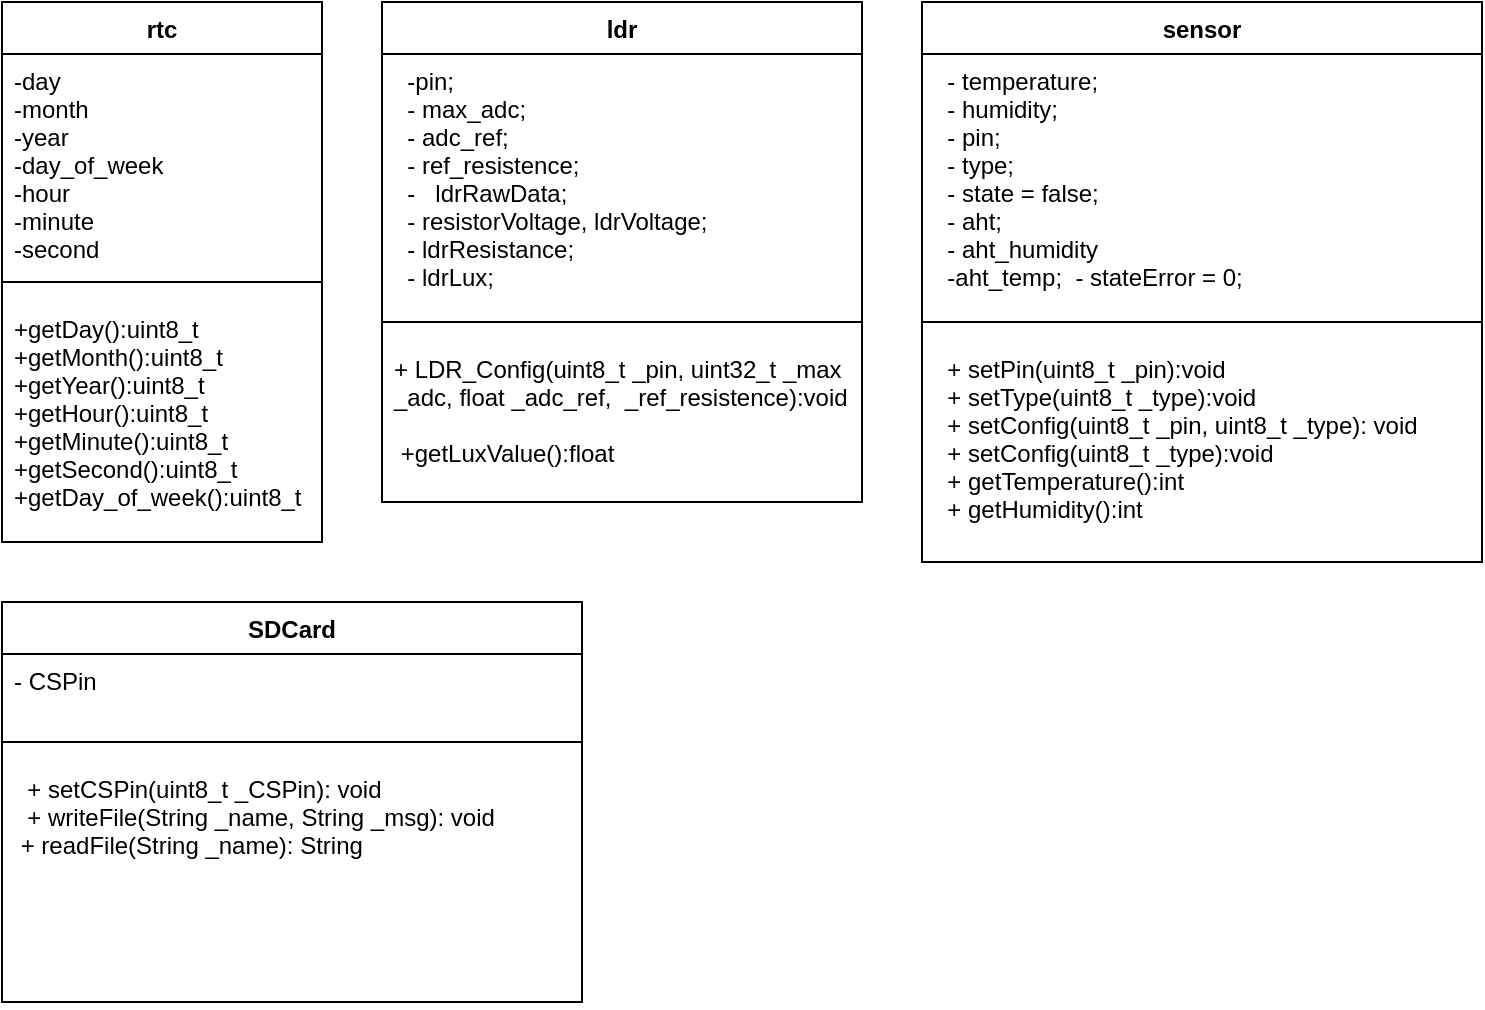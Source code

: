 <mxfile version="20.6.0" type="device"><diagram id="YR2h-LLS3NRsZuxTEYfP" name="Page-1"><mxGraphModel dx="868" dy="443" grid="1" gridSize="10" guides="1" tooltips="1" connect="1" arrows="1" fold="1" page="1" pageScale="1" pageWidth="850" pageHeight="1100" math="0" shadow="0"><root><mxCell id="0"/><mxCell id="1" parent="0"/><mxCell id="LAD6H4U-PMB9MFSpcDe--1" value="rtc" style="swimlane;fontStyle=1;align=center;verticalAlign=top;childLayout=stackLayout;horizontal=1;startSize=26;horizontalStack=0;resizeParent=1;resizeParentMax=0;resizeLast=0;collapsible=1;marginBottom=0;" vertex="1" parent="1"><mxGeometry x="50" y="100" width="160" height="270" as="geometry"/></mxCell><mxCell id="LAD6H4U-PMB9MFSpcDe--2" value="-day&#xA;-month&#xA;-year&#xA;-day_of_week&#xA;-hour&#xA;-minute&#xA;-second&#xA;" style="text;strokeColor=none;fillColor=none;align=left;verticalAlign=top;spacingLeft=4;spacingRight=4;overflow=hidden;rotatable=0;points=[[0,0.5],[1,0.5]];portConstraint=eastwest;" vertex="1" parent="LAD6H4U-PMB9MFSpcDe--1"><mxGeometry y="26" width="160" height="104" as="geometry"/></mxCell><mxCell id="LAD6H4U-PMB9MFSpcDe--3" value="" style="line;strokeWidth=1;fillColor=none;align=left;verticalAlign=middle;spacingTop=-1;spacingLeft=3;spacingRight=3;rotatable=0;labelPosition=right;points=[];portConstraint=eastwest;strokeColor=inherit;" vertex="1" parent="LAD6H4U-PMB9MFSpcDe--1"><mxGeometry y="130" width="160" height="20" as="geometry"/></mxCell><mxCell id="LAD6H4U-PMB9MFSpcDe--4" value="+getDay():uint8_t&#xA;+getMonth():uint8_t&#xA;+getYear():uint8_t&#xA;+getHour():uint8_t&#xA;+getMinute():uint8_t&#xA;+getSecond():uint8_t&#xA;+getDay_of_week():uint8_t" style="text;strokeColor=none;fillColor=none;align=left;verticalAlign=top;spacingLeft=4;spacingRight=4;overflow=hidden;rotatable=0;points=[[0,0.5],[1,0.5]];portConstraint=eastwest;" vertex="1" parent="LAD6H4U-PMB9MFSpcDe--1"><mxGeometry y="150" width="160" height="120" as="geometry"/></mxCell><mxCell id="LAD6H4U-PMB9MFSpcDe--5" value="ldr" style="swimlane;fontStyle=1;align=center;verticalAlign=top;childLayout=stackLayout;horizontal=1;startSize=26;horizontalStack=0;resizeParent=1;resizeParentMax=0;resizeLast=0;collapsible=1;marginBottom=0;" vertex="1" parent="1"><mxGeometry x="240" y="100" width="240" height="250" as="geometry"/></mxCell><mxCell id="LAD6H4U-PMB9MFSpcDe--6" value="  -pin;&#xA;  - max_adc;&#xA;  - adc_ref;&#xA;  - ref_resistence;&#xA;  -   ldrRawData;&#xA;  - resistorVoltage, ldrVoltage;&#xA;  - ldrResistance;&#xA;  - ldrLux;" style="text;strokeColor=none;fillColor=none;align=left;verticalAlign=top;spacingLeft=4;spacingRight=4;overflow=hidden;rotatable=0;points=[[0,0.5],[1,0.5]];portConstraint=eastwest;" vertex="1" parent="LAD6H4U-PMB9MFSpcDe--5"><mxGeometry y="26" width="240" height="124" as="geometry"/></mxCell><mxCell id="LAD6H4U-PMB9MFSpcDe--7" value="" style="line;strokeWidth=1;fillColor=none;align=left;verticalAlign=middle;spacingTop=-1;spacingLeft=3;spacingRight=3;rotatable=0;labelPosition=right;points=[];portConstraint=eastwest;strokeColor=inherit;" vertex="1" parent="LAD6H4U-PMB9MFSpcDe--5"><mxGeometry y="150" width="240" height="20" as="geometry"/></mxCell><mxCell id="LAD6H4U-PMB9MFSpcDe--8" value="+ LDR_Config(uint8_t _pin, uint32_t _max&#xA;_adc, float _adc_ref,  _ref_resistence):void &#xA;&#xA; +getLuxValue():float&#xA;" style="text;strokeColor=none;fillColor=none;align=left;verticalAlign=top;spacingLeft=4;spacingRight=4;overflow=hidden;rotatable=0;points=[[0,0.5],[1,0.5]];portConstraint=eastwest;" vertex="1" parent="LAD6H4U-PMB9MFSpcDe--5"><mxGeometry y="170" width="240" height="80" as="geometry"/></mxCell><mxCell id="LAD6H4U-PMB9MFSpcDe--9" value="sensor" style="swimlane;fontStyle=1;align=center;verticalAlign=top;childLayout=stackLayout;horizontal=1;startSize=26;horizontalStack=0;resizeParent=1;resizeParentMax=0;resizeLast=0;collapsible=1;marginBottom=0;" vertex="1" parent="1"><mxGeometry x="510" y="100" width="280" height="280" as="geometry"/></mxCell><mxCell id="LAD6H4U-PMB9MFSpcDe--10" value="  - temperature;&#xA;  - humidity;&#xA;  - pin;&#xA;  - type;&#xA;  - state = false;&#xA;  - aht;&#xA;  - aht_humidity&#xA;  -aht_temp;  - stateError = 0;" style="text;strokeColor=none;fillColor=none;align=left;verticalAlign=top;spacingLeft=4;spacingRight=4;overflow=hidden;rotatable=0;points=[[0,0.5],[1,0.5]];portConstraint=eastwest;" vertex="1" parent="LAD6H4U-PMB9MFSpcDe--9"><mxGeometry y="26" width="280" height="124" as="geometry"/></mxCell><mxCell id="LAD6H4U-PMB9MFSpcDe--11" value="" style="line;strokeWidth=1;fillColor=none;align=left;verticalAlign=middle;spacingTop=-1;spacingLeft=3;spacingRight=3;rotatable=0;labelPosition=right;points=[];portConstraint=eastwest;strokeColor=inherit;" vertex="1" parent="LAD6H4U-PMB9MFSpcDe--9"><mxGeometry y="150" width="280" height="20" as="geometry"/></mxCell><mxCell id="LAD6H4U-PMB9MFSpcDe--12" value="  + setPin(uint8_t _pin):void&#xA;  + setType(uint8_t _type):void&#xA;  + setConfig(uint8_t _pin, uint8_t _type): void&#xA;  + setConfig(uint8_t _type):void&#xA;  + getTemperature():int&#xA;  + getHumidity():int&#xA;" style="text;strokeColor=none;fillColor=none;align=left;verticalAlign=top;spacingLeft=4;spacingRight=4;overflow=hidden;rotatable=0;points=[[0,0.5],[1,0.5]];portConstraint=eastwest;" vertex="1" parent="LAD6H4U-PMB9MFSpcDe--9"><mxGeometry y="170" width="280" height="110" as="geometry"/></mxCell><mxCell id="LAD6H4U-PMB9MFSpcDe--13" value="SDCard" style="swimlane;fontStyle=1;align=center;verticalAlign=top;childLayout=stackLayout;horizontal=1;startSize=26;horizontalStack=0;resizeParent=1;resizeParentMax=0;resizeLast=0;collapsible=1;marginBottom=0;" vertex="1" parent="1"><mxGeometry x="50" y="400" width="290" height="200" as="geometry"/></mxCell><mxCell id="LAD6H4U-PMB9MFSpcDe--14" value="- CSPin&#xA;" style="text;strokeColor=none;fillColor=none;align=left;verticalAlign=top;spacingLeft=4;spacingRight=4;overflow=hidden;rotatable=0;points=[[0,0.5],[1,0.5]];portConstraint=eastwest;" vertex="1" parent="LAD6H4U-PMB9MFSpcDe--13"><mxGeometry y="26" width="290" height="34" as="geometry"/></mxCell><mxCell id="LAD6H4U-PMB9MFSpcDe--15" value="" style="line;strokeWidth=1;fillColor=none;align=left;verticalAlign=middle;spacingTop=-1;spacingLeft=3;spacingRight=3;rotatable=0;labelPosition=right;points=[];portConstraint=eastwest;strokeColor=inherit;" vertex="1" parent="LAD6H4U-PMB9MFSpcDe--13"><mxGeometry y="60" width="290" height="20" as="geometry"/></mxCell><mxCell id="LAD6H4U-PMB9MFSpcDe--16" value="  + setCSPin(uint8_t _CSPin): void&#xA;  + writeFile(String _name, String _msg): void&#xA; + readFile(String _name): String" style="text;strokeColor=none;fillColor=none;align=left;verticalAlign=top;spacingLeft=4;spacingRight=4;overflow=hidden;rotatable=0;points=[[0,0.5],[1,0.5]];portConstraint=eastwest;" vertex="1" parent="LAD6H4U-PMB9MFSpcDe--13"><mxGeometry y="80" width="290" height="120" as="geometry"/></mxCell></root></mxGraphModel></diagram></mxfile>
